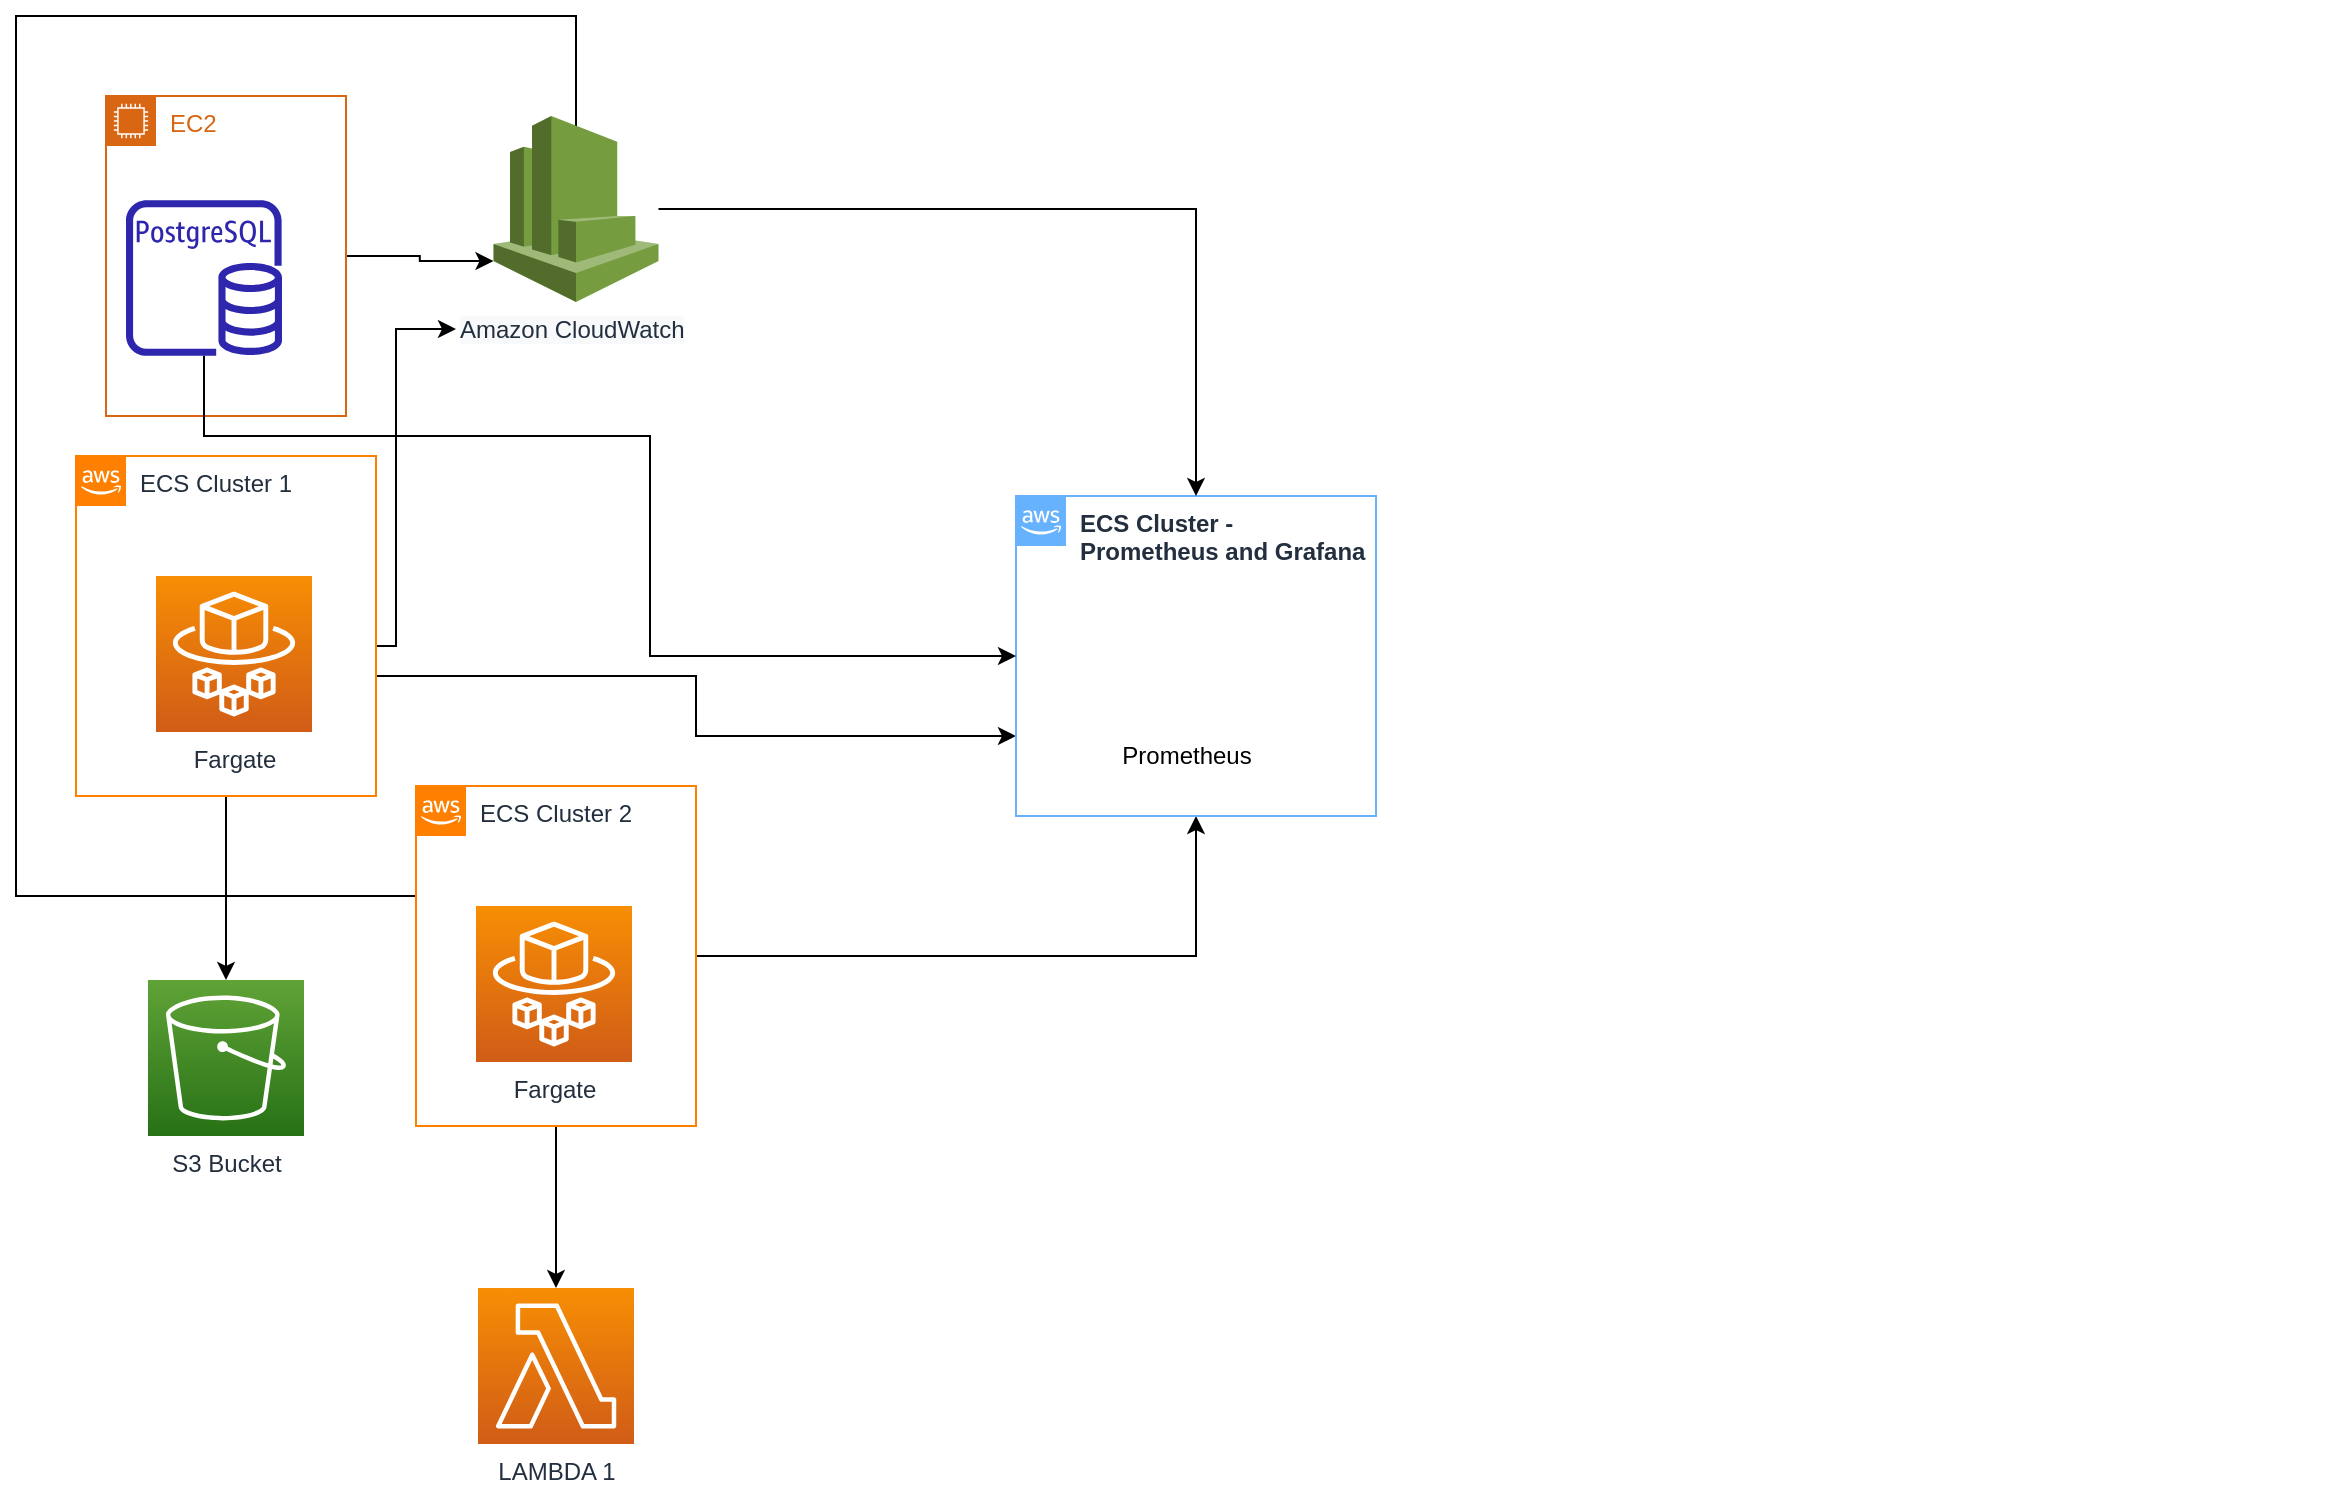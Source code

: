 <mxfile version="20.3.0" type="github">
  <diagram id="8K-jhs-ddFAJDeDhg4IT" name="Page-1">
    <mxGraphModel dx="1662" dy="754" grid="1" gridSize="10" guides="1" tooltips="1" connect="1" arrows="1" fold="1" page="1" pageScale="1" pageWidth="1400" pageHeight="850" math="0" shadow="0">
      <root>
        <mxCell id="0" />
        <mxCell id="1" parent="0" />
        <mxCell id="TMFdOIJDFbBw9OrUmev--84" style="edgeStyle=orthogonalEdgeStyle;rounded=0;orthogonalLoop=1;jettySize=auto;html=1;entryX=0;entryY=0.78;entryDx=0;entryDy=0;entryPerimeter=0;" edge="1" parent="1" source="TMFdOIJDFbBw9OrUmev--6" target="TMFdOIJDFbBw9OrUmev--65">
          <mxGeometry relative="1" as="geometry" />
        </mxCell>
        <mxCell id="TMFdOIJDFbBw9OrUmev--6" value="EC2" style="points=[[0,0],[0.25,0],[0.5,0],[0.75,0],[1,0],[1,0.25],[1,0.5],[1,0.75],[1,1],[0.75,1],[0.5,1],[0.25,1],[0,1],[0,0.75],[0,0.5],[0,0.25]];outlineConnect=0;gradientColor=none;html=1;whiteSpace=wrap;fontSize=12;fontStyle=0;container=1;pointerEvents=0;collapsible=0;recursiveResize=0;shape=mxgraph.aws4.group;grIcon=mxgraph.aws4.group_ec2_instance_contents;strokeColor=#D86613;fillColor=none;verticalAlign=top;align=left;spacingLeft=30;fontColor=#D86613;dashed=0;" vertex="1" parent="1">
          <mxGeometry x="55" y="80" width="120" height="160" as="geometry" />
        </mxCell>
        <mxCell id="TMFdOIJDFbBw9OrUmev--7" value="" style="sketch=0;outlineConnect=0;fontColor=#232F3E;gradientColor=none;fillColor=#2E27AD;strokeColor=none;dashed=0;verticalLabelPosition=bottom;verticalAlign=top;align=center;html=1;fontSize=12;fontStyle=0;aspect=fixed;pointerEvents=1;shape=mxgraph.aws4.rds_postgresql_instance;" vertex="1" parent="TMFdOIJDFbBw9OrUmev--6">
          <mxGeometry x="10" y="52" width="78" height="78" as="geometry" />
        </mxCell>
        <mxCell id="TMFdOIJDFbBw9OrUmev--78" style="edgeStyle=orthogonalEdgeStyle;rounded=0;orthogonalLoop=1;jettySize=auto;html=1;entryX=0.5;entryY=0;entryDx=0;entryDy=0;entryPerimeter=0;" edge="1" parent="1" source="TMFdOIJDFbBw9OrUmev--20" target="TMFdOIJDFbBw9OrUmev--57">
          <mxGeometry relative="1" as="geometry" />
        </mxCell>
        <mxCell id="TMFdOIJDFbBw9OrUmev--86" style="edgeStyle=orthogonalEdgeStyle;rounded=0;orthogonalLoop=1;jettySize=auto;html=1;entryX=0;entryY=0.5;entryDx=0;entryDy=0;" edge="1" parent="1" source="TMFdOIJDFbBw9OrUmev--20" target="TMFdOIJDFbBw9OrUmev--66">
          <mxGeometry relative="1" as="geometry">
            <Array as="points">
              <mxPoint x="200" y="355" />
              <mxPoint x="200" y="197" />
            </Array>
          </mxGeometry>
        </mxCell>
        <mxCell id="TMFdOIJDFbBw9OrUmev--92" style="edgeStyle=orthogonalEdgeStyle;rounded=0;orthogonalLoop=1;jettySize=auto;html=1;entryX=0;entryY=0.75;entryDx=0;entryDy=0;" edge="1" parent="1" source="TMFdOIJDFbBw9OrUmev--20" target="TMFdOIJDFbBw9OrUmev--60">
          <mxGeometry relative="1" as="geometry">
            <Array as="points">
              <mxPoint x="350" y="370" />
              <mxPoint x="350" y="400" />
            </Array>
          </mxGeometry>
        </mxCell>
        <mxCell id="TMFdOIJDFbBw9OrUmev--20" value="&lt;div style=&quot;text-align: center;&quot;&gt;&lt;span style=&quot;background-color: initial;&quot;&gt;ECS Cluster 1&lt;/span&gt;&lt;/div&gt;" style="points=[[0,0],[0.25,0],[0.5,0],[0.75,0],[1,0],[1,0.25],[1,0.5],[1,0.75],[1,1],[0.75,1],[0.5,1],[0.25,1],[0,1],[0,0.75],[0,0.5],[0,0.25]];outlineConnect=0;gradientColor=none;html=1;whiteSpace=wrap;fontSize=12;fontStyle=0;container=1;pointerEvents=0;collapsible=0;recursiveResize=0;shape=mxgraph.aws4.group;grIcon=mxgraph.aws4.group_aws_cloud_alt;strokeColor=#FF8000;fillColor=none;verticalAlign=top;align=left;spacingLeft=30;fontColor=#232F3E;dashed=0;" vertex="1" parent="1">
          <mxGeometry x="40" y="260" width="150" height="170" as="geometry" />
        </mxCell>
        <mxCell id="TMFdOIJDFbBw9OrUmev--23" value="Fargate" style="sketch=0;points=[[0,0,0],[0.25,0,0],[0.5,0,0],[0.75,0,0],[1,0,0],[0,1,0],[0.25,1,0],[0.5,1,0],[0.75,1,0],[1,1,0],[0,0.25,0],[0,0.5,0],[0,0.75,0],[1,0.25,0],[1,0.5,0],[1,0.75,0]];outlineConnect=0;fontColor=#232F3E;gradientColor=#F78E04;gradientDirection=north;fillColor=#D05C17;strokeColor=#ffffff;dashed=0;verticalLabelPosition=bottom;verticalAlign=top;align=center;html=1;fontSize=12;fontStyle=0;aspect=fixed;shape=mxgraph.aws4.resourceIcon;resIcon=mxgraph.aws4.fargate;" vertex="1" parent="TMFdOIJDFbBw9OrUmev--20">
          <mxGeometry x="40" y="60" width="78" height="78" as="geometry" />
        </mxCell>
        <mxCell id="TMFdOIJDFbBw9OrUmev--33" value="LAMBDA 1" style="sketch=0;points=[[0,0,0],[0.25,0,0],[0.5,0,0],[0.75,0,0],[1,0,0],[0,1,0],[0.25,1,0],[0.5,1,0],[0.75,1,0],[1,1,0],[0,0.25,0],[0,0.5,0],[0,0.75,0],[1,0.25,0],[1,0.5,0],[1,0.75,0]];outlineConnect=0;fontColor=#232F3E;gradientColor=#F78E04;gradientDirection=north;fillColor=#D05C17;strokeColor=#ffffff;dashed=0;verticalLabelPosition=bottom;verticalAlign=top;align=center;html=1;fontSize=12;fontStyle=0;aspect=fixed;shape=mxgraph.aws4.resourceIcon;resIcon=mxgraph.aws4.lambda;" vertex="1" parent="1">
          <mxGeometry x="241" y="676" width="78" height="78" as="geometry" />
        </mxCell>
        <mxCell id="TMFdOIJDFbBw9OrUmev--41" value="" style="sketch=0;outlineConnect=0;fontColor=#232F3E;gradientColor=none;fillColor=default;strokeColor=none;dashed=0;verticalLabelPosition=bottom;verticalAlign=top;align=center;html=1;fontSize=12;fontStyle=0;aspect=fixed;pointerEvents=1;shape=mxgraph.aws4.ecs_service;" vertex="1" parent="1">
          <mxGeometry x="1148.75" y="521" width="16.25" height="20" as="geometry" />
        </mxCell>
        <mxCell id="TMFdOIJDFbBw9OrUmev--79" style="edgeStyle=orthogonalEdgeStyle;rounded=0;orthogonalLoop=1;jettySize=auto;html=1;exitX=0.5;exitY=1;exitDx=0;exitDy=0;entryX=0.5;entryY=0;entryDx=0;entryDy=0;entryPerimeter=0;" edge="1" parent="1" source="TMFdOIJDFbBw9OrUmev--49" target="TMFdOIJDFbBw9OrUmev--33">
          <mxGeometry relative="1" as="geometry" />
        </mxCell>
        <mxCell id="TMFdOIJDFbBw9OrUmev--85" style="edgeStyle=orthogonalEdgeStyle;rounded=0;orthogonalLoop=1;jettySize=auto;html=1;" edge="1" parent="1" source="TMFdOIJDFbBw9OrUmev--49" target="TMFdOIJDFbBw9OrUmev--66">
          <mxGeometry relative="1" as="geometry">
            <Array as="points">
              <mxPoint x="10" y="480" />
              <mxPoint x="10" y="40" />
              <mxPoint x="290" y="40" />
            </Array>
          </mxGeometry>
        </mxCell>
        <mxCell id="TMFdOIJDFbBw9OrUmev--93" style="edgeStyle=orthogonalEdgeStyle;rounded=0;orthogonalLoop=1;jettySize=auto;html=1;entryX=0.5;entryY=1;entryDx=0;entryDy=0;" edge="1" parent="1" source="TMFdOIJDFbBw9OrUmev--49" target="TMFdOIJDFbBw9OrUmev--60">
          <mxGeometry relative="1" as="geometry" />
        </mxCell>
        <mxCell id="TMFdOIJDFbBw9OrUmev--49" value="&lt;span style=&quot;text-align: center;&quot;&gt;ECS Cluster 2&lt;/span&gt;" style="points=[[0,0],[0.25,0],[0.5,0],[0.75,0],[1,0],[1,0.25],[1,0.5],[1,0.75],[1,1],[0.75,1],[0.5,1],[0.25,1],[0,1],[0,0.75],[0,0.5],[0,0.25]];outlineConnect=0;gradientColor=none;html=1;whiteSpace=wrap;fontSize=12;fontStyle=0;container=1;pointerEvents=0;collapsible=0;recursiveResize=0;shape=mxgraph.aws4.group;grIcon=mxgraph.aws4.group_aws_cloud_alt;strokeColor=#FF8000;fillColor=none;verticalAlign=top;align=left;spacingLeft=30;fontColor=#232F3E;dashed=0;" vertex="1" parent="1">
          <mxGeometry x="210" y="425" width="140" height="170" as="geometry" />
        </mxCell>
        <mxCell id="TMFdOIJDFbBw9OrUmev--50" value="Fargate" style="sketch=0;points=[[0,0,0],[0.25,0,0],[0.5,0,0],[0.75,0,0],[1,0,0],[0,1,0],[0.25,1,0],[0.5,1,0],[0.75,1,0],[1,1,0],[0,0.25,0],[0,0.5,0],[0,0.75,0],[1,0.25,0],[1,0.5,0],[1,0.75,0]];outlineConnect=0;fontColor=#232F3E;gradientColor=#F78E04;gradientDirection=north;fillColor=#D05C17;strokeColor=#ffffff;dashed=0;verticalLabelPosition=bottom;verticalAlign=top;align=center;html=1;fontSize=12;fontStyle=0;aspect=fixed;shape=mxgraph.aws4.resourceIcon;resIcon=mxgraph.aws4.fargate;" vertex="1" parent="TMFdOIJDFbBw9OrUmev--49">
          <mxGeometry x="30" y="60" width="78" height="78" as="geometry" />
        </mxCell>
        <mxCell id="TMFdOIJDFbBw9OrUmev--57" value="S3 Bucket" style="sketch=0;points=[[0,0,0],[0.25,0,0],[0.5,0,0],[0.75,0,0],[1,0,0],[0,1,0],[0.25,1,0],[0.5,1,0],[0.75,1,0],[1,1,0],[0,0.25,0],[0,0.5,0],[0,0.75,0],[1,0.25,0],[1,0.5,0],[1,0.75,0]];outlineConnect=0;fontColor=#232F3E;gradientColor=#60A337;gradientDirection=north;fillColor=#277116;strokeColor=#ffffff;dashed=0;verticalLabelPosition=bottom;verticalAlign=top;align=center;html=1;fontSize=12;fontStyle=0;aspect=fixed;shape=mxgraph.aws4.resourceIcon;resIcon=mxgraph.aws4.s3;" vertex="1" parent="1">
          <mxGeometry x="76" y="522" width="78" height="78" as="geometry" />
        </mxCell>
        <mxCell id="TMFdOIJDFbBw9OrUmev--60" value="&lt;span style=&quot;text-align: center;&quot;&gt;&lt;b&gt;ECS Cluster - Prometheus and Grafana&lt;/b&gt;&lt;/span&gt;" style="points=[[0,0],[0.25,0],[0.5,0],[0.75,0],[1,0],[1,0.25],[1,0.5],[1,0.75],[1,1],[0.75,1],[0.5,1],[0.25,1],[0,1],[0,0.75],[0,0.5],[0,0.25]];outlineConnect=0;gradientColor=none;html=1;whiteSpace=wrap;fontSize=12;fontStyle=0;container=1;pointerEvents=0;collapsible=0;recursiveResize=0;shape=mxgraph.aws4.group;grIcon=mxgraph.aws4.group_aws_cloud_alt;strokeColor=#66B2FF;fillColor=none;verticalAlign=top;align=left;spacingLeft=30;fontColor=#232F3E;dashed=0;" vertex="1" parent="1">
          <mxGeometry x="510" y="280" width="180" height="160" as="geometry" />
        </mxCell>
        <mxCell id="TMFdOIJDFbBw9OrUmev--61" value="" style="sketch=0;outlineConnect=0;fontColor=#232F3E;gradientColor=none;fillColor=#FFFFFF;strokeColor=none;dashed=0;verticalLabelPosition=bottom;verticalAlign=top;align=center;html=1;fontSize=12;fontStyle=0;aspect=fixed;pointerEvents=1;shape=mxgraph.aws4.ecs_service;" vertex="1" parent="TMFdOIJDFbBw9OrUmev--60">
          <mxGeometry x="152.75" y="108" width="16.25" height="20" as="geometry" />
        </mxCell>
        <mxCell id="TMFdOIJDFbBw9OrUmev--89" value="" style="group" vertex="1" connectable="0" parent="TMFdOIJDFbBw9OrUmev--60">
          <mxGeometry x="40.34" y="45" width="90" height="100" as="geometry" />
        </mxCell>
        <mxCell id="TMFdOIJDFbBw9OrUmev--87" value="" style="shape=image;verticalLabelPosition=bottom;labelBackgroundColor=default;verticalAlign=top;aspect=fixed;imageAspect=0;image=https://upload.wikimedia.org/wikipedia/commons/thumb/3/38/Prometheus_software_logo.svg/2066px-Prometheus_software_logo.svg.png;" vertex="1" parent="TMFdOIJDFbBw9OrUmev--89">
          <mxGeometry x="9.66" width="70.68" height="70" as="geometry" />
        </mxCell>
        <mxCell id="TMFdOIJDFbBw9OrUmev--88" value="Prometheus" style="text;html=1;align=center;verticalAlign=middle;resizable=0;points=[];autosize=1;strokeColor=none;fillColor=none;" vertex="1" parent="TMFdOIJDFbBw9OrUmev--89">
          <mxGeometry y="70" width="90" height="30" as="geometry" />
        </mxCell>
        <mxCell id="TMFdOIJDFbBw9OrUmev--64" value="" style="group" vertex="1" connectable="0" parent="1">
          <mxGeometry x="230" y="90" width="120" height="120" as="geometry" />
        </mxCell>
        <mxCell id="TMFdOIJDFbBw9OrUmev--65" value="" style="outlineConnect=0;dashed=0;verticalLabelPosition=bottom;verticalAlign=top;align=center;html=1;shape=mxgraph.aws3.cloudwatch;fillColor=#759C3E;gradientColor=none;" vertex="1" parent="TMFdOIJDFbBw9OrUmev--64">
          <mxGeometry x="18.75" width="82.5" height="93" as="geometry" />
        </mxCell>
        <mxCell id="TMFdOIJDFbBw9OrUmev--66" value="&lt;span style=&quot;color: rgb(35, 47, 62); font-family: Helvetica; font-size: 12px; font-style: normal; font-variant-ligatures: normal; font-variant-caps: normal; font-weight: 400; letter-spacing: normal; orphans: 2; text-align: center; text-indent: 0px; text-transform: none; widows: 2; word-spacing: 0px; -webkit-text-stroke-width: 0px; background-color: rgb(248, 249, 250); text-decoration-thickness: initial; text-decoration-style: initial; text-decoration-color: initial; float: none; display: inline !important;&quot;&gt;Amazon CloudWatch&lt;/span&gt;" style="text;whiteSpace=wrap;html=1;" vertex="1" parent="TMFdOIJDFbBw9OrUmev--64">
          <mxGeometry y="93" width="120" height="27" as="geometry" />
        </mxCell>
        <mxCell id="TMFdOIJDFbBw9OrUmev--90" style="edgeStyle=orthogonalEdgeStyle;rounded=0;orthogonalLoop=1;jettySize=auto;html=1;" edge="1" parent="1" source="TMFdOIJDFbBw9OrUmev--65" target="TMFdOIJDFbBw9OrUmev--60">
          <mxGeometry relative="1" as="geometry" />
        </mxCell>
        <mxCell id="TMFdOIJDFbBw9OrUmev--91" style="edgeStyle=orthogonalEdgeStyle;rounded=0;orthogonalLoop=1;jettySize=auto;html=1;entryX=0;entryY=0.5;entryDx=0;entryDy=0;" edge="1" parent="1" source="TMFdOIJDFbBw9OrUmev--7" target="TMFdOIJDFbBw9OrUmev--60">
          <mxGeometry relative="1" as="geometry">
            <Array as="points">
              <mxPoint x="104" y="250" />
              <mxPoint x="327" y="250" />
              <mxPoint x="327" y="360" />
            </Array>
          </mxGeometry>
        </mxCell>
      </root>
    </mxGraphModel>
  </diagram>
</mxfile>

